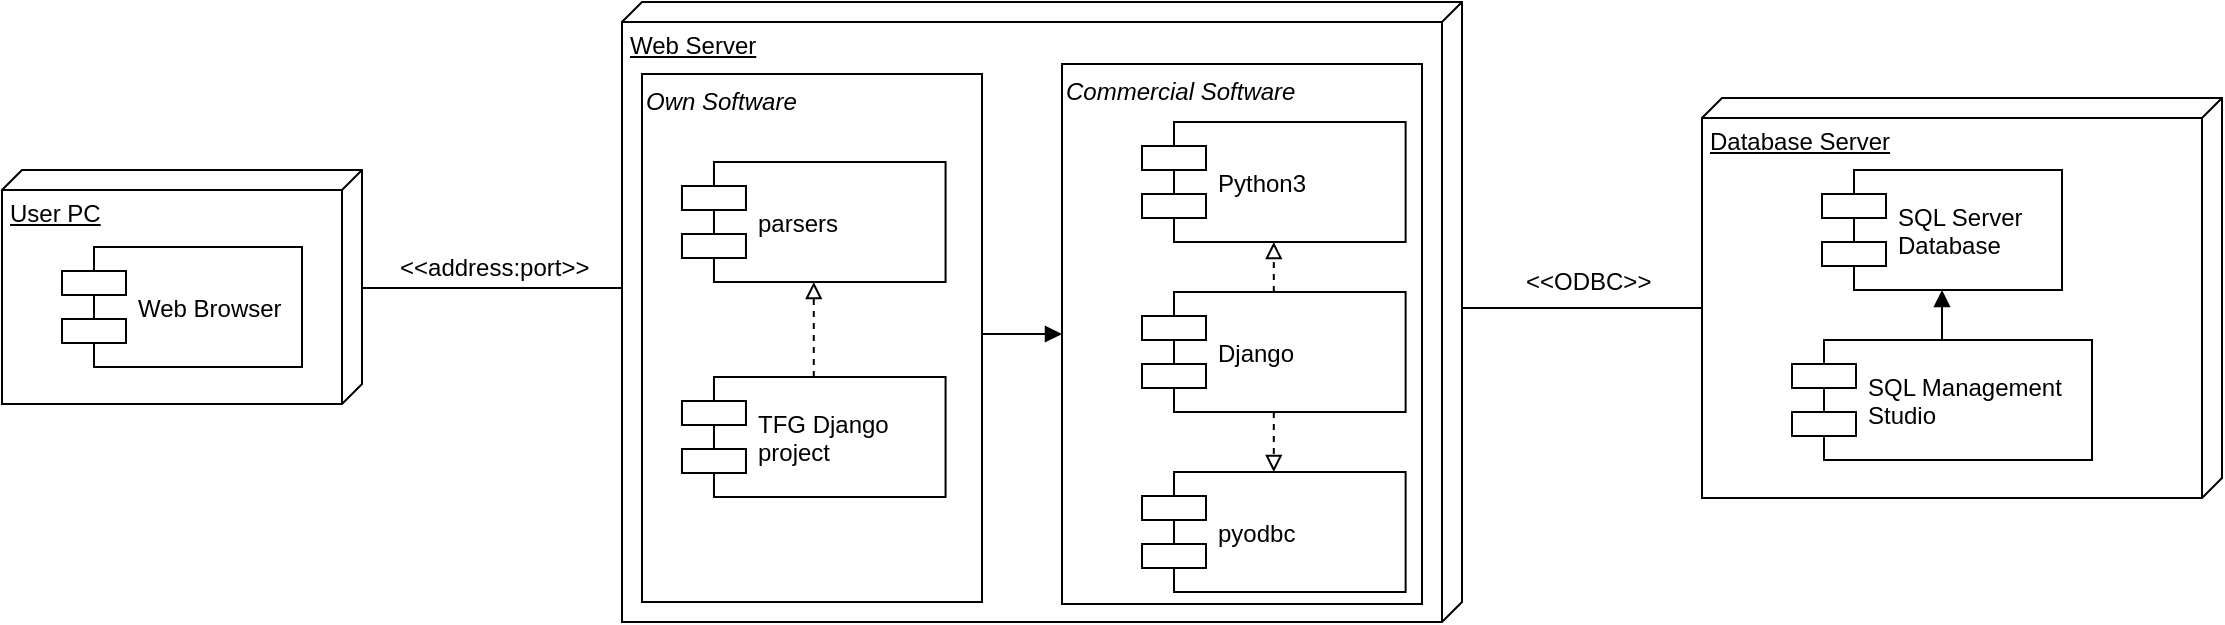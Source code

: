 <mxfile version="12.2.2" type="device" pages="1"><diagram id="SbtIaHa5ULBmOxEM3c4Q" name="Deployment view"><mxGraphModel dx="838" dy="480" grid="1" gridSize="10" guides="1" tooltips="1" connect="1" arrows="1" fold="1" page="1" pageScale="1" pageWidth="827" pageHeight="1169" math="0" shadow="0"><root><mxCell id="0"/><mxCell id="1" parent="0"/><mxCell id="Gyd3vOdr1ZStpS_QChZ6-4" value="Web Server" style="verticalAlign=top;align=left;spacingTop=8;spacingLeft=2;spacingRight=12;shape=cube;size=10;direction=south;fontStyle=4;html=1;" parent="1" vertex="1"><mxGeometry x="330" y="220" width="420" height="310" as="geometry"/></mxCell><mxCell id="Gyd3vOdr1ZStpS_QChZ6-21" value="&amp;lt;&amp;lt;ODBC&amp;gt;&amp;gt;" style="text;html=1;resizable=0;points=[];autosize=1;align=left;verticalAlign=top;spacingTop=-4;rotation=0;" parent="1" vertex="1"><mxGeometry x="780" y="350" width="80" height="20" as="geometry"/></mxCell><mxCell id="Gyd3vOdr1ZStpS_QChZ6-25" value="" style="group" parent="1" vertex="1" connectable="0"><mxGeometry x="20" y="304" width="180" height="117" as="geometry"/></mxCell><mxCell id="Gyd3vOdr1ZStpS_QChZ6-1" value="User PC" style="verticalAlign=top;align=left;spacingTop=8;spacingLeft=2;spacingRight=12;shape=cube;size=10;direction=south;fontStyle=4;html=1;" parent="Gyd3vOdr1ZStpS_QChZ6-25" vertex="1"><mxGeometry width="180" height="117" as="geometry"/></mxCell><mxCell id="Gyd3vOdr1ZStpS_QChZ6-6" value="Web Browser" style="shape=component;align=left;spacingLeft=36;" parent="Gyd3vOdr1ZStpS_QChZ6-25" vertex="1"><mxGeometry x="30" y="38.5" width="120" height="60" as="geometry"/></mxCell><mxCell id="Gyd3vOdr1ZStpS_QChZ6-27" value="" style="group" parent="1" vertex="1" connectable="0"><mxGeometry x="870" y="304" width="260" height="160" as="geometry"/></mxCell><mxCell id="Gyd3vOdr1ZStpS_QChZ6-5" value="Database Server" style="verticalAlign=top;align=left;spacingTop=8;spacingLeft=2;spacingRight=12;shape=cube;size=10;direction=south;fontStyle=4;html=1;" parent="Gyd3vOdr1ZStpS_QChZ6-27" vertex="1"><mxGeometry y="-36" width="260" height="200" as="geometry"/></mxCell><mxCell id="Gyd3vOdr1ZStpS_QChZ6-10" value="SQL Server&#10;Database" style="shape=component;align=left;spacingLeft=36;" parent="Gyd3vOdr1ZStpS_QChZ6-27" vertex="1"><mxGeometry x="60" width="120" height="60" as="geometry"/></mxCell><mxCell id="pt21n3ClVazoTdMfcuXf-2" style="edgeStyle=orthogonalEdgeStyle;rounded=0;orthogonalLoop=1;jettySize=auto;html=1;exitX=0.5;exitY=0;exitDx=0;exitDy=0;endArrow=block;endFill=1;" parent="Gyd3vOdr1ZStpS_QChZ6-27" source="pt21n3ClVazoTdMfcuXf-1" target="Gyd3vOdr1ZStpS_QChZ6-10" edge="1"><mxGeometry relative="1" as="geometry"/></mxCell><mxCell id="pt21n3ClVazoTdMfcuXf-1" value="SQL Management&#10;Studio" style="shape=component;align=left;spacingLeft=36;" parent="Gyd3vOdr1ZStpS_QChZ6-27" vertex="1"><mxGeometry x="45" y="85" width="150" height="60" as="geometry"/></mxCell><mxCell id="Gyd3vOdr1ZStpS_QChZ6-31" style="edgeStyle=orthogonalEdgeStyle;rounded=0;orthogonalLoop=1;jettySize=auto;html=1;startArrow=none;startFill=0;endArrow=none;endFill=0;" parent="1" source="Gyd3vOdr1ZStpS_QChZ6-4" target="Gyd3vOdr1ZStpS_QChZ6-1" edge="1"><mxGeometry relative="1" as="geometry"><mxPoint x="370" y="363" as="sourcePoint"/><Array as="points"><mxPoint x="310" y="363"/><mxPoint x="310" y="363"/></Array></mxGeometry></mxCell><mxCell id="Gyd3vOdr1ZStpS_QChZ6-32" value="&amp;lt;&amp;lt;address:port&amp;gt;&amp;gt;" style="text;html=1;resizable=0;points=[];autosize=1;align=left;verticalAlign=top;spacingTop=-4;" parent="1" vertex="1"><mxGeometry x="217" y="342.5" width="110" height="20" as="geometry"/></mxCell><mxCell id="pt21n3ClVazoTdMfcuXf-11" style="edgeStyle=orthogonalEdgeStyle;rounded=0;orthogonalLoop=1;jettySize=auto;html=1;exitX=1;exitY=0.5;exitDx=0;exitDy=0;entryX=0;entryY=0.5;entryDx=0;entryDy=0;endArrow=block;endFill=1;" parent="1" source="pt21n3ClVazoTdMfcuXf-3" target="7Vn2fOM51R-YcrUllYuo-4" edge="1"><mxGeometry relative="1" as="geometry"><Array as="points"><mxPoint x="510" y="386"/></Array></mxGeometry></mxCell><mxCell id="pt21n3ClVazoTdMfcuXf-3" value="&lt;i&gt;Own Software&lt;/i&gt;" style="html=1;align=left;verticalAlign=top;" parent="1" vertex="1"><mxGeometry x="340" y="256" width="170" height="264" as="geometry"/></mxCell><mxCell id="pt21n3ClVazoTdMfcuXf-5" style="edgeStyle=orthogonalEdgeStyle;rounded=0;orthogonalLoop=1;jettySize=auto;html=1;exitX=0;exitY=0;exitDx=105;exitDy=260;exitPerimeter=0;endArrow=none;endFill=0;" parent="1" source="Gyd3vOdr1ZStpS_QChZ6-5" target="Gyd3vOdr1ZStpS_QChZ6-4" edge="1"><mxGeometry relative="1" as="geometry"><Array as="points"><mxPoint x="810" y="373"/><mxPoint x="810" y="373"/></Array></mxGeometry></mxCell><mxCell id="7Vn2fOM51R-YcrUllYuo-4" value="&lt;i&gt;Commercial Software&lt;/i&gt;" style="html=1;align=left;verticalAlign=top;" parent="1" vertex="1"><mxGeometry x="550" y="251" width="180" height="270" as="geometry"/></mxCell><mxCell id="pt21n3ClVazoTdMfcuXf-8" style="edgeStyle=orthogonalEdgeStyle;rounded=0;orthogonalLoop=1;jettySize=auto;html=1;exitX=0.5;exitY=1;exitDx=0;exitDy=0;entryX=0.5;entryY=0;entryDx=0;entryDy=0;endArrow=block;endFill=0;dashed=1;" parent="1" source="Gyd3vOdr1ZStpS_QChZ6-7" target="pt21n3ClVazoTdMfcuXf-7" edge="1"><mxGeometry relative="1" as="geometry"/></mxCell><mxCell id="Gyd3vOdr1ZStpS_QChZ6-7" value="Django" style="shape=component;align=left;spacingLeft=36;" parent="1" vertex="1"><mxGeometry x="590" y="365" width="131.803" height="60" as="geometry"/></mxCell><mxCell id="Gyd3vOdr1ZStpS_QChZ6-8" value="Python3" style="shape=component;align=left;spacingLeft=36;" parent="1" vertex="1"><mxGeometry x="590" y="280" width="131.803" height="60" as="geometry"/></mxCell><mxCell id="Gyd3vOdr1ZStpS_QChZ6-20" style="edgeStyle=orthogonalEdgeStyle;rounded=0;orthogonalLoop=1;jettySize=auto;html=1;exitX=0.5;exitY=0;exitDx=0;exitDy=0;entryX=0.5;entryY=1;entryDx=0;entryDy=0;endArrow=block;endFill=0;dashed=1;startArrow=none;startFill=0;" parent="1" source="Gyd3vOdr1ZStpS_QChZ6-7" target="Gyd3vOdr1ZStpS_QChZ6-8" edge="1"><mxGeometry relative="1" as="geometry"/></mxCell><mxCell id="pt21n3ClVazoTdMfcuXf-7" value="pyodbc" style="shape=component;align=left;spacingLeft=36;" parent="1" vertex="1"><mxGeometry x="590" y="455" width="131.803" height="60" as="geometry"/></mxCell><mxCell id="pt21n3ClVazoTdMfcuXf-10" value="" style="group" parent="1" vertex="1" connectable="0"><mxGeometry x="344.984" y="300" width="131.803" height="167.5" as="geometry"/></mxCell><mxCell id="7Vn2fOM51R-YcrUllYuo-3" value="TFG Django&#10;project" style="shape=component;align=left;spacingLeft=36;" parent="pt21n3ClVazoTdMfcuXf-10" vertex="1"><mxGeometry x="15" y="107.5" width="131.803" height="60" as="geometry"/></mxCell><mxCell id="7Vn2fOM51R-YcrUllYuo-9" value="parsers" style="shape=component;align=left;spacingLeft=36;" parent="pt21n3ClVazoTdMfcuXf-10" vertex="1"><mxGeometry x="15" width="131.803" height="60" as="geometry"/></mxCell><mxCell id="7Vn2fOM51R-YcrUllYuo-10" style="edgeStyle=orthogonalEdgeStyle;rounded=0;orthogonalLoop=1;jettySize=auto;html=1;exitX=0.5;exitY=0;exitDx=0;exitDy=0;entryX=0.5;entryY=1;entryDx=0;entryDy=0;dashed=1;endArrow=block;endFill=0;" parent="pt21n3ClVazoTdMfcuXf-10" source="7Vn2fOM51R-YcrUllYuo-3" target="7Vn2fOM51R-YcrUllYuo-9" edge="1"><mxGeometry relative="1" as="geometry"/></mxCell></root></mxGraphModel></diagram></mxfile>